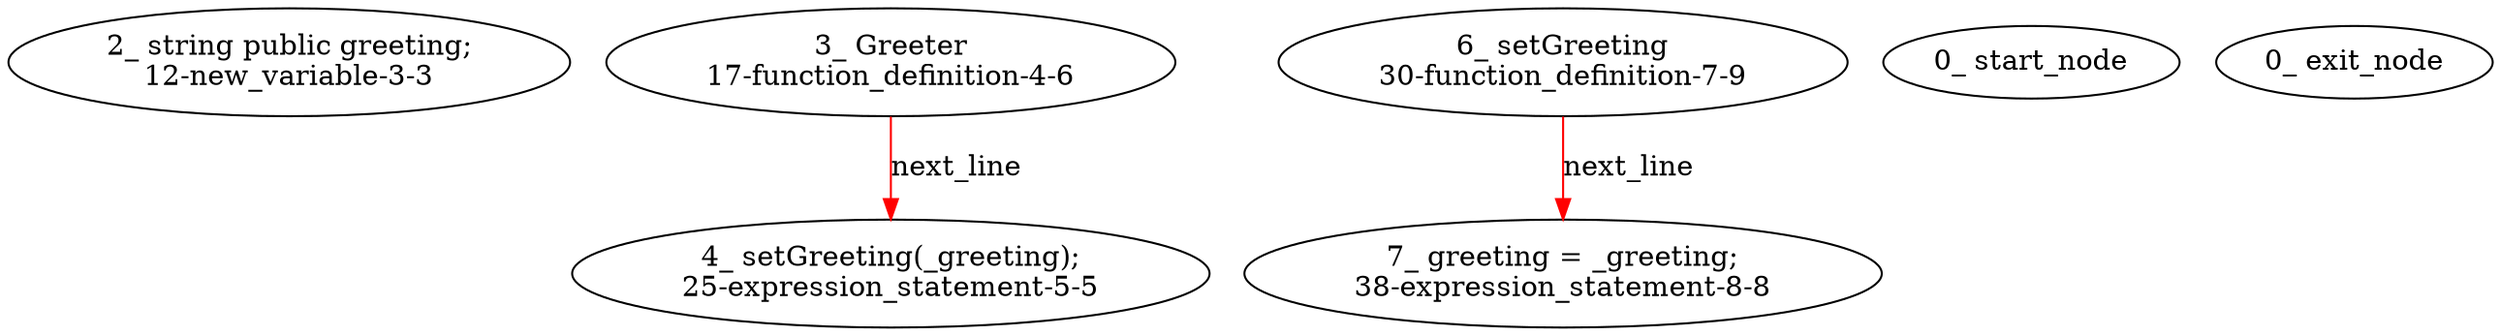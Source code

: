 digraph  {
12 [label="2_ string public greeting;\n12-new_variable-3-3", type_label=new_variable];
17 [label="3_ Greeter\n17-function_definition-4-6", type_label=function_definition];
25 [label="4_ setGreeting(_greeting);\n25-expression_statement-5-5", type_label=expression_statement];
30 [label="6_ setGreeting\n30-function_definition-7-9", type_label=function_definition];
38 [label="7_ greeting = _greeting;\n38-expression_statement-8-8", type_label=expression_statement];
1 [label="0_ start_node", type_label=start];
2 [label="0_ exit_node", type_label=exit];
17 -> 25  [color=red, controlflow_type=next_line, edge_type=CFG_edge, key=0, label=next_line];
30 -> 38  [color=red, controlflow_type=next_line, edge_type=CFG_edge, key=0, label=next_line];
}
